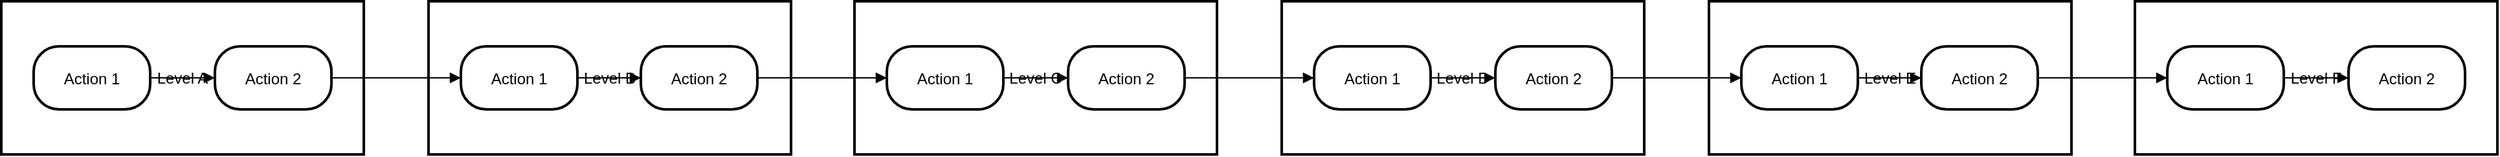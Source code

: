 <mxfile version="25.0.3">
  <diagram name="Page-1" id="xe9Eyi5xWzuj56qyQbED">
    <mxGraphModel>
      <root>
        <mxCell id="0" />
        <mxCell id="1" parent="0" />
        <mxCell id="2" value="Level F" style="whiteSpace=wrap;strokeWidth=2;" vertex="1" parent="1">
          <mxGeometry x="1656" y="8" width="280" height="119" as="geometry" />
        </mxCell>
        <mxCell id="3" value="Level E" style="whiteSpace=wrap;strokeWidth=2;" vertex="1" parent="1">
          <mxGeometry x="1327" y="8" width="280" height="119" as="geometry" />
        </mxCell>
        <mxCell id="4" value="Level D" style="whiteSpace=wrap;strokeWidth=2;" vertex="1" parent="1">
          <mxGeometry x="997" y="8" width="280" height="119" as="geometry" />
        </mxCell>
        <mxCell id="5" value="Level C" style="whiteSpace=wrap;strokeWidth=2;" vertex="1" parent="1">
          <mxGeometry x="667" y="8" width="280" height="119" as="geometry" />
        </mxCell>
        <mxCell id="6" value="Level B" style="whiteSpace=wrap;strokeWidth=2;" vertex="1" parent="1">
          <mxGeometry x="338" y="8" width="280" height="119" as="geometry" />
        </mxCell>
        <mxCell id="7" value="Level A" style="whiteSpace=wrap;strokeWidth=2;" vertex="1" parent="1">
          <mxGeometry x="8" y="8" width="280" height="119" as="geometry" />
        </mxCell>
        <mxCell id="8" value="Action 1" style="rounded=1;arcSize=40;strokeWidth=2" vertex="1" parent="1">
          <mxGeometry x="33" y="43" width="90" height="49" as="geometry" />
        </mxCell>
        <mxCell id="9" value="Action 2" style="rounded=1;arcSize=40;strokeWidth=2" vertex="1" parent="1">
          <mxGeometry x="173" y="43" width="90" height="49" as="geometry" />
        </mxCell>
        <mxCell id="10" value="Action 1" style="rounded=1;arcSize=40;strokeWidth=2" vertex="1" parent="1">
          <mxGeometry x="363" y="43" width="90" height="49" as="geometry" />
        </mxCell>
        <mxCell id="11" value="Action 2" style="rounded=1;arcSize=40;strokeWidth=2" vertex="1" parent="1">
          <mxGeometry x="502" y="43" width="90" height="49" as="geometry" />
        </mxCell>
        <mxCell id="12" value="Action 1" style="rounded=1;arcSize=40;strokeWidth=2" vertex="1" parent="1">
          <mxGeometry x="692" y="43" width="90" height="49" as="geometry" />
        </mxCell>
        <mxCell id="13" value="Action 2" style="rounded=1;arcSize=40;strokeWidth=2" vertex="1" parent="1">
          <mxGeometry x="832" y="43" width="90" height="49" as="geometry" />
        </mxCell>
        <mxCell id="14" value="Action 1" style="rounded=1;arcSize=40;strokeWidth=2" vertex="1" parent="1">
          <mxGeometry x="1022" y="43" width="90" height="49" as="geometry" />
        </mxCell>
        <mxCell id="15" value="Action 2" style="rounded=1;arcSize=40;strokeWidth=2" vertex="1" parent="1">
          <mxGeometry x="1162" y="43" width="90" height="49" as="geometry" />
        </mxCell>
        <mxCell id="16" value="Action 1" style="rounded=1;arcSize=40;strokeWidth=2" vertex="1" parent="1">
          <mxGeometry x="1352" y="43" width="90" height="49" as="geometry" />
        </mxCell>
        <mxCell id="17" value="Action 2" style="rounded=1;arcSize=40;strokeWidth=2" vertex="1" parent="1">
          <mxGeometry x="1491" y="43" width="90" height="49" as="geometry" />
        </mxCell>
        <mxCell id="18" value="Action 1" style="rounded=1;arcSize=40;strokeWidth=2" vertex="1" parent="1">
          <mxGeometry x="1681" y="43" width="90" height="49" as="geometry" />
        </mxCell>
        <mxCell id="19" value="Action 2" style="rounded=1;arcSize=40;strokeWidth=2" vertex="1" parent="1">
          <mxGeometry x="1821" y="43" width="90" height="49" as="geometry" />
        </mxCell>
        <mxCell id="20" value="" style="curved=1;startArrow=none;endArrow=block;exitX=1;exitY=0.5;entryX=0;entryY=0.5;" edge="1" parent="1" source="8" target="9">
          <mxGeometry relative="1" as="geometry">
            <Array as="points" />
          </mxGeometry>
        </mxCell>
        <mxCell id="21" value="" style="curved=1;startArrow=none;endArrow=block;exitX=0.99;exitY=0.5;entryX=0;entryY=0.5;" edge="1" parent="1" source="10" target="11">
          <mxGeometry relative="1" as="geometry">
            <Array as="points" />
          </mxGeometry>
        </mxCell>
        <mxCell id="22" value="" style="curved=1;startArrow=none;endArrow=block;exitX=1;exitY=0.5;entryX=0;entryY=0.5;" edge="1" parent="1" source="12" target="13">
          <mxGeometry relative="1" as="geometry">
            <Array as="points" />
          </mxGeometry>
        </mxCell>
        <mxCell id="23" value="" style="curved=1;startArrow=none;endArrow=block;exitX=1;exitY=0.5;entryX=0;entryY=0.5;" edge="1" parent="1" source="9" target="10">
          <mxGeometry relative="1" as="geometry">
            <Array as="points" />
          </mxGeometry>
        </mxCell>
        <mxCell id="24" value="" style="curved=1;startArrow=none;endArrow=block;exitX=1;exitY=0.5;entryX=0;entryY=0.5;" edge="1" parent="1" source="11" target="12">
          <mxGeometry relative="1" as="geometry">
            <Array as="points" />
          </mxGeometry>
        </mxCell>
        <mxCell id="25" value="" style="curved=1;startArrow=none;endArrow=block;exitX=1;exitY=0.5;entryX=0;entryY=0.5;" edge="1" parent="1" source="14" target="15">
          <mxGeometry relative="1" as="geometry">
            <Array as="points" />
          </mxGeometry>
        </mxCell>
        <mxCell id="26" value="" style="curved=1;startArrow=none;endArrow=block;exitX=0.99;exitY=0.5;entryX=0;entryY=0.5;" edge="1" parent="1" source="16" target="17">
          <mxGeometry relative="1" as="geometry">
            <Array as="points" />
          </mxGeometry>
        </mxCell>
        <mxCell id="27" value="" style="curved=1;startArrow=none;endArrow=block;exitX=1;exitY=0.5;entryX=0;entryY=0.5;" edge="1" parent="1" source="18" target="19">
          <mxGeometry relative="1" as="geometry">
            <Array as="points" />
          </mxGeometry>
        </mxCell>
        <mxCell id="28" value="" style="curved=1;startArrow=none;endArrow=block;exitX=1;exitY=0.5;entryX=0;entryY=0.5;" edge="1" parent="1" source="13" target="14">
          <mxGeometry relative="1" as="geometry">
            <Array as="points" />
          </mxGeometry>
        </mxCell>
        <mxCell id="29" value="" style="curved=1;startArrow=none;endArrow=block;exitX=0.99;exitY=0.5;entryX=-0.01;entryY=0.5;" edge="1" parent="1" source="15" target="16">
          <mxGeometry relative="1" as="geometry">
            <Array as="points" />
          </mxGeometry>
        </mxCell>
        <mxCell id="30" value="" style="curved=1;startArrow=none;endArrow=block;exitX=1;exitY=0.5;entryX=0;entryY=0.5;" edge="1" parent="1" source="17" target="18">
          <mxGeometry relative="1" as="geometry">
            <Array as="points" />
          </mxGeometry>
        </mxCell>
      </root>
    </mxGraphModel>
  </diagram>
</mxfile>

